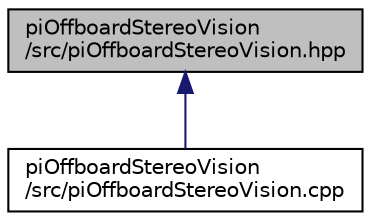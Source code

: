 digraph "piOffboardStereoVision/src/piOffboardStereoVision.hpp"
{
 // LATEX_PDF_SIZE
  edge [fontname="Helvetica",fontsize="10",labelfontname="Helvetica",labelfontsize="10"];
  node [fontname="Helvetica",fontsize="10",shape=record];
  Node1 [label="piOffboardStereoVision\l/src/piOffboardStereoVision.hpp",height=0.2,width=0.4,color="black", fillcolor="grey75", style="filled", fontcolor="black",tooltip=" "];
  Node1 -> Node2 [dir="back",color="midnightblue",fontsize="10",style="solid",fontname="Helvetica"];
  Node2 [label="piOffboardStereoVision\l/src/piOffboardStereoVision.cpp",height=0.2,width=0.4,color="black", fillcolor="white", style="filled",URL="$piOffboardStereoVision_8cpp.html",tooltip=" "];
}
